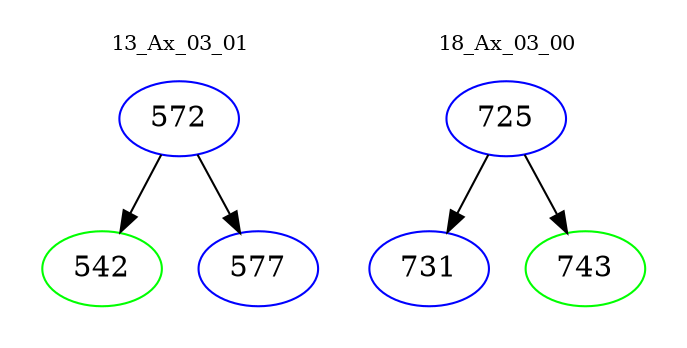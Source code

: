 digraph{
subgraph cluster_0 {
color = white
label = "13_Ax_03_01";
fontsize=10;
T0_572 [label="572", color="blue"]
T0_572 -> T0_542 [color="black"]
T0_542 [label="542", color="green"]
T0_572 -> T0_577 [color="black"]
T0_577 [label="577", color="blue"]
}
subgraph cluster_1 {
color = white
label = "18_Ax_03_00";
fontsize=10;
T1_725 [label="725", color="blue"]
T1_725 -> T1_731 [color="black"]
T1_731 [label="731", color="blue"]
T1_725 -> T1_743 [color="black"]
T1_743 [label="743", color="green"]
}
}
